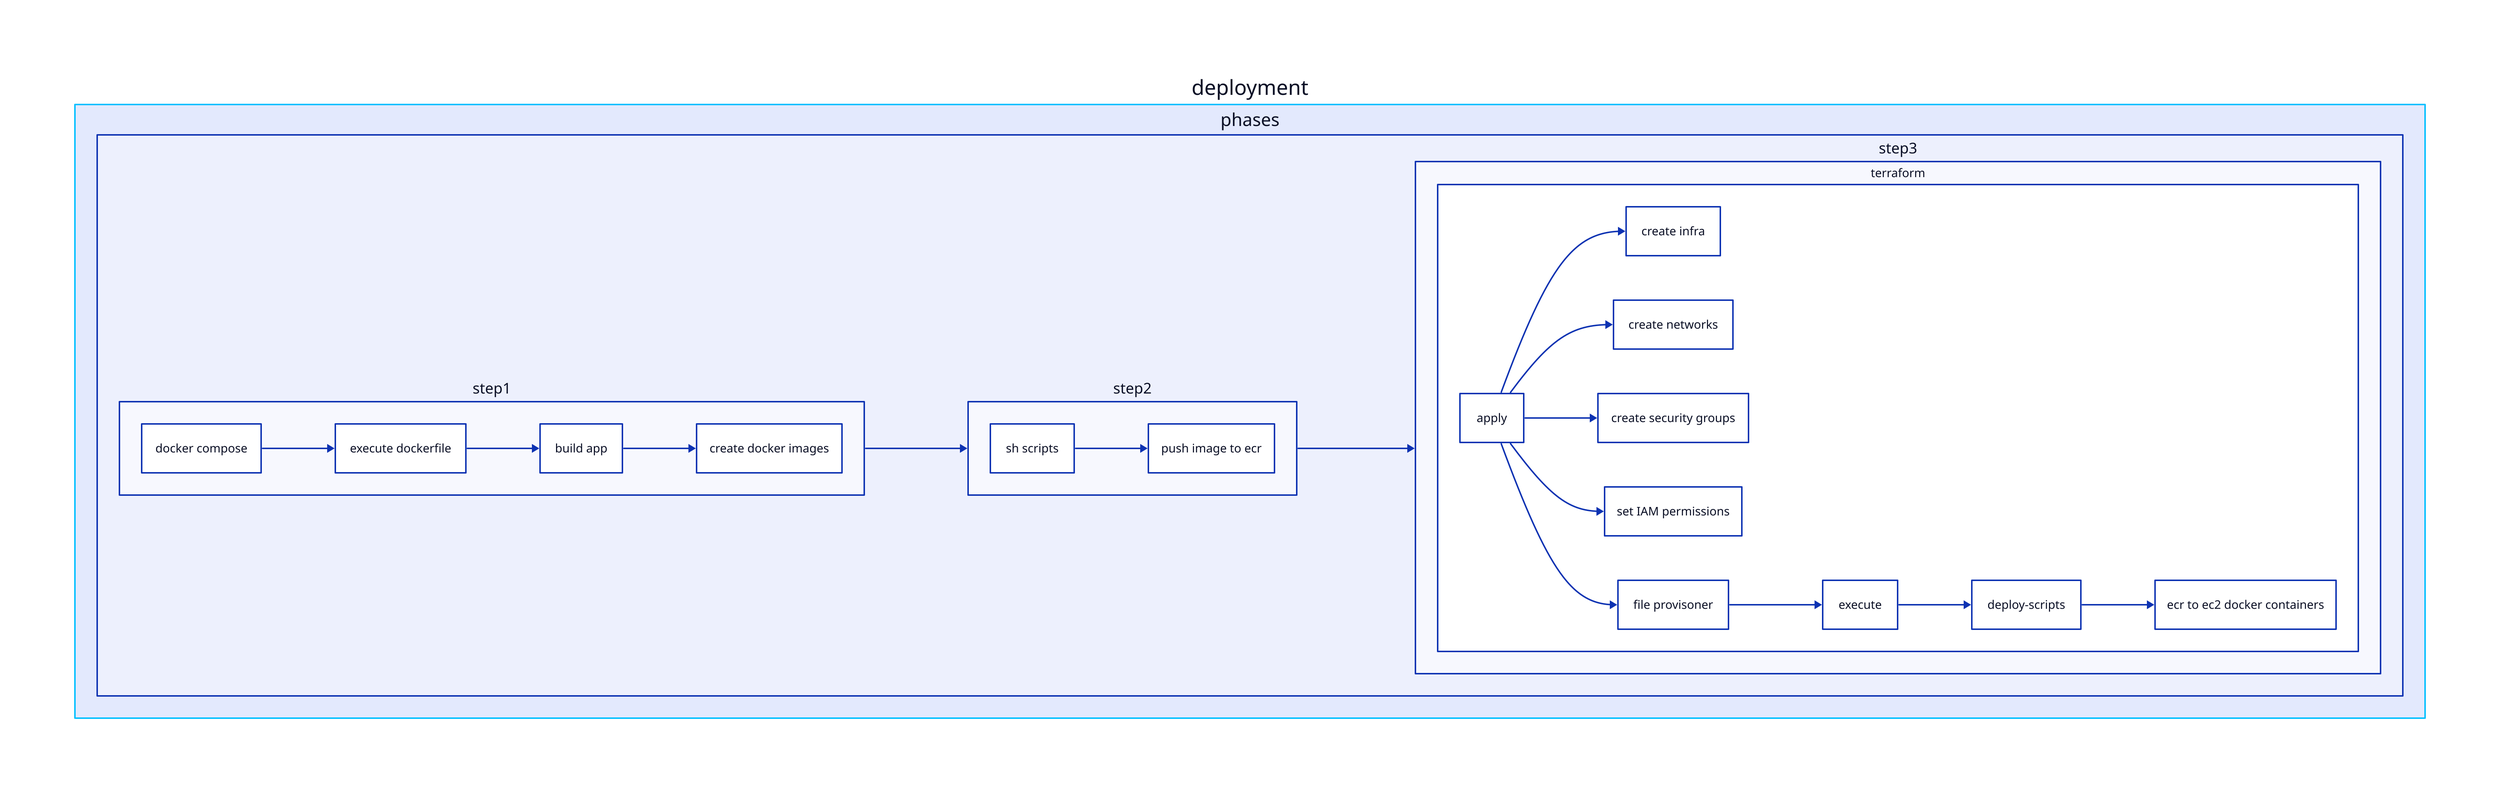 deployment: {
    phases: {
      step1: {
        docker compose -> execute dockerfile -> build app -> create docker images
      }
      step2: {
          sh scripts -> push image to ecr
      }
      step3: {
        terraform: {
          apply -> create infra
          apply -> create networks
          apply -> create security groups
          apply -> set IAM permissions
          apply -> file provisoner -> execute -> deploy-scripts
          deploy-scripts -> ecr to ec2 docker containers
        }
      }
      step1 -> step2 -> step3
    }
  }
  deployment.style.stroke: "deepskyblue"
  direction: right
  
  